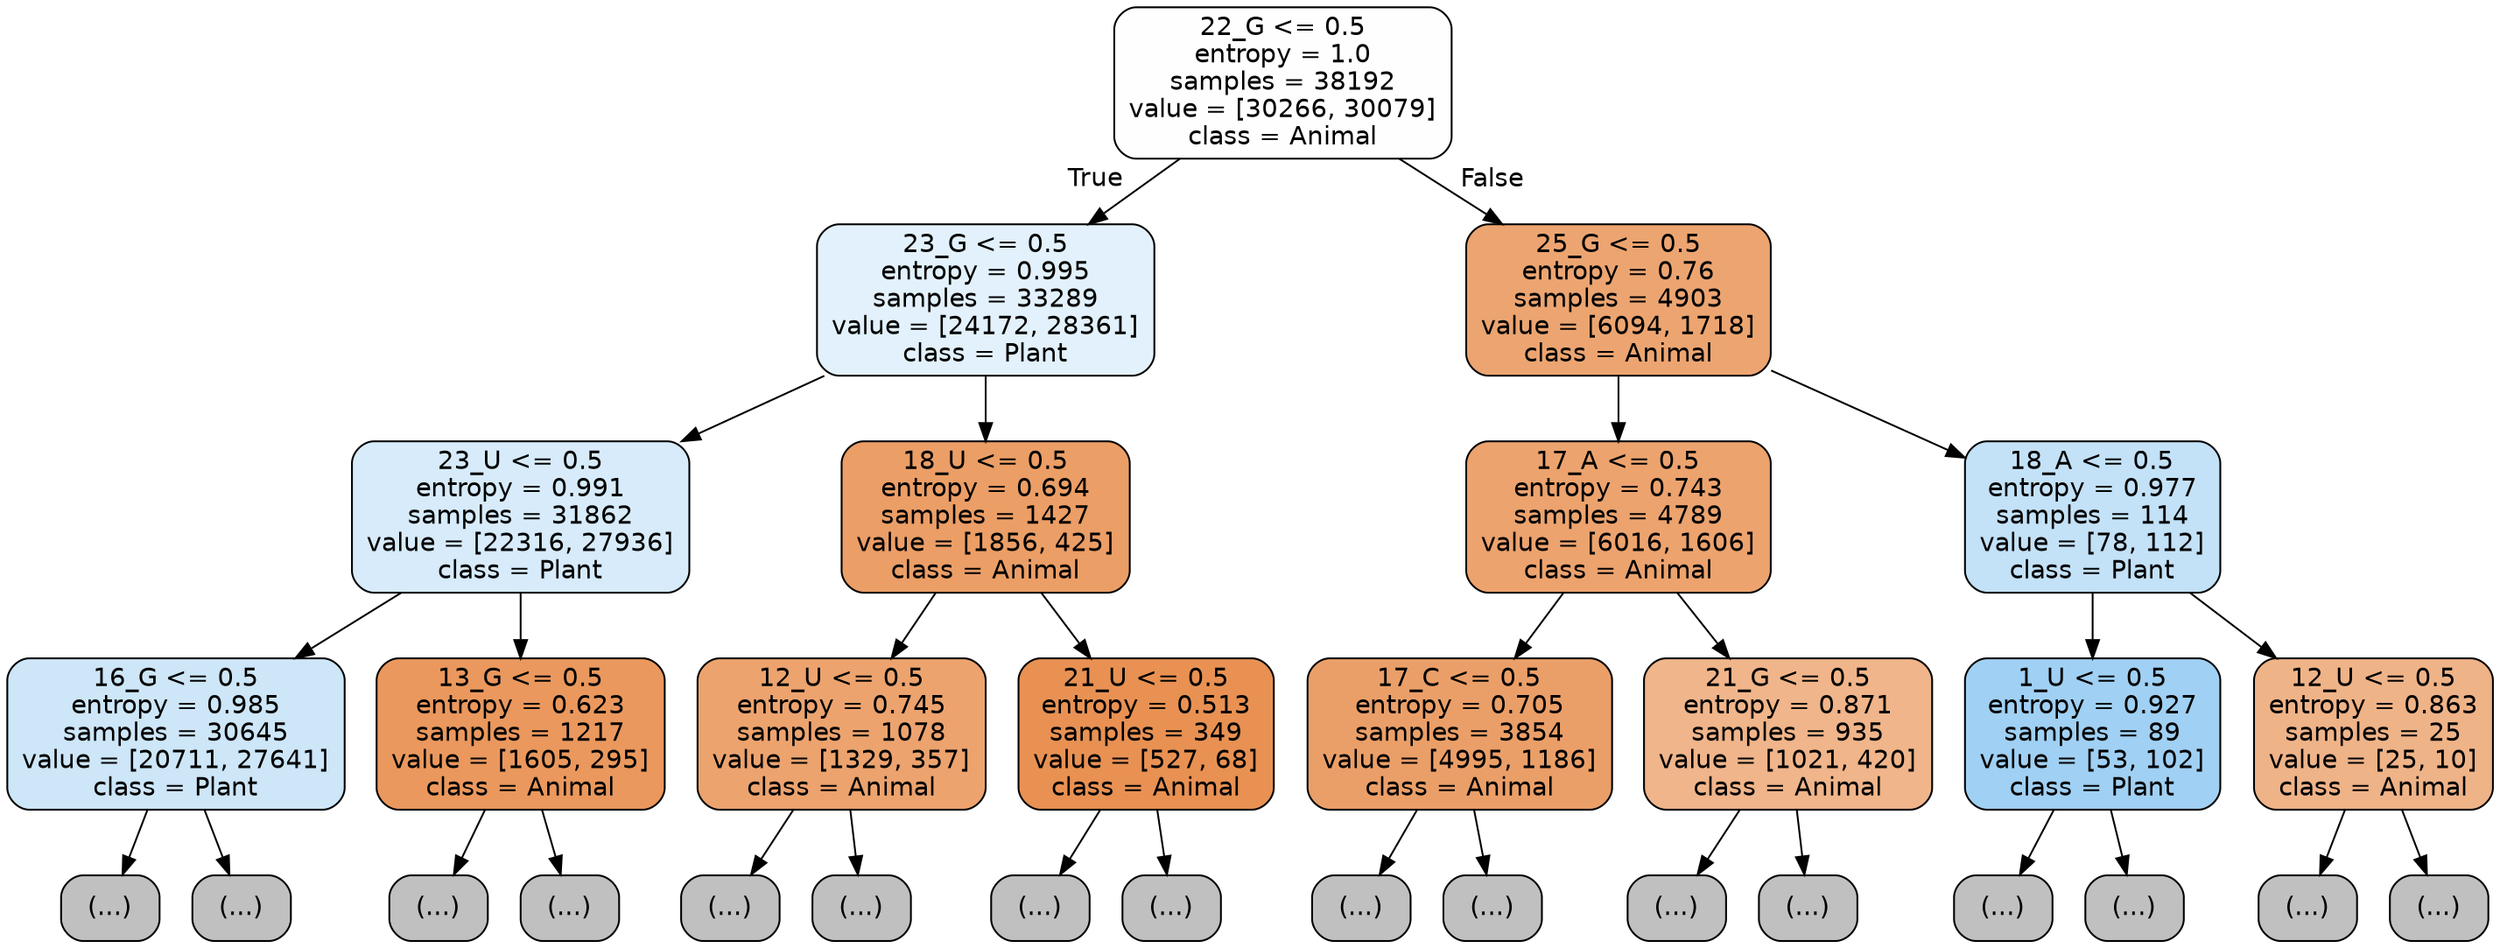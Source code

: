 digraph Tree {
node [shape=box, style="filled, rounded", color="black", fontname="helvetica"] ;
edge [fontname="helvetica"] ;
0 [label="22_G <= 0.5\nentropy = 1.0\nsamples = 38192\nvalue = [30266, 30079]\nclass = Animal", fillcolor="#fffefe"] ;
1 [label="23_G <= 0.5\nentropy = 0.995\nsamples = 33289\nvalue = [24172, 28361]\nclass = Plant", fillcolor="#e2f1fb"] ;
0 -> 1 [labeldistance=2.5, labelangle=45, headlabel="True"] ;
2 [label="23_U <= 0.5\nentropy = 0.991\nsamples = 31862\nvalue = [22316, 27936]\nclass = Plant", fillcolor="#d7ebfa"] ;
1 -> 2 ;
3 [label="16_G <= 0.5\nentropy = 0.985\nsamples = 30645\nvalue = [20711, 27641]\nclass = Plant", fillcolor="#cde6f8"] ;
2 -> 3 ;
4 [label="(...)", fillcolor="#C0C0C0"] ;
3 -> 4 ;
10067 [label="(...)", fillcolor="#C0C0C0"] ;
3 -> 10067 ;
13748 [label="13_G <= 0.5\nentropy = 0.623\nsamples = 1217\nvalue = [1605, 295]\nclass = Animal", fillcolor="#ea985d"] ;
2 -> 13748 ;
13749 [label="(...)", fillcolor="#C0C0C0"] ;
13748 -> 13749 ;
14124 [label="(...)", fillcolor="#C0C0C0"] ;
13748 -> 14124 ;
14253 [label="18_U <= 0.5\nentropy = 0.694\nsamples = 1427\nvalue = [1856, 425]\nclass = Animal", fillcolor="#eb9e66"] ;
1 -> 14253 ;
14254 [label="12_U <= 0.5\nentropy = 0.745\nsamples = 1078\nvalue = [1329, 357]\nclass = Animal", fillcolor="#eca36e"] ;
14253 -> 14254 ;
14255 [label="(...)", fillcolor="#C0C0C0"] ;
14254 -> 14255 ;
14560 [label="(...)", fillcolor="#C0C0C0"] ;
14254 -> 14560 ;
14635 [label="21_U <= 0.5\nentropy = 0.513\nsamples = 349\nvalue = [527, 68]\nclass = Animal", fillcolor="#e89153"] ;
14253 -> 14635 ;
14636 [label="(...)", fillcolor="#C0C0C0"] ;
14635 -> 14636 ;
14719 [label="(...)", fillcolor="#C0C0C0"] ;
14635 -> 14719 ;
14734 [label="25_G <= 0.5\nentropy = 0.76\nsamples = 4903\nvalue = [6094, 1718]\nclass = Animal", fillcolor="#eca571"] ;
0 -> 14734 [labeldistance=2.5, labelangle=-45, headlabel="False"] ;
14735 [label="17_A <= 0.5\nentropy = 0.743\nsamples = 4789\nvalue = [6016, 1606]\nclass = Animal", fillcolor="#eca36e"] ;
14734 -> 14735 ;
14736 [label="17_C <= 0.5\nentropy = 0.705\nsamples = 3854\nvalue = [4995, 1186]\nclass = Animal", fillcolor="#eb9f68"] ;
14735 -> 14736 ;
14737 [label="(...)", fillcolor="#C0C0C0"] ;
14736 -> 14737 ;
15672 [label="(...)", fillcolor="#C0C0C0"] ;
14736 -> 15672 ;
16125 [label="21_G <= 0.5\nentropy = 0.871\nsamples = 935\nvalue = [1021, 420]\nclass = Animal", fillcolor="#f0b58a"] ;
14735 -> 16125 ;
16126 [label="(...)", fillcolor="#C0C0C0"] ;
16125 -> 16126 ;
16431 [label="(...)", fillcolor="#C0C0C0"] ;
16125 -> 16431 ;
16576 [label="18_A <= 0.5\nentropy = 0.977\nsamples = 114\nvalue = [78, 112]\nclass = Plant", fillcolor="#c3e1f7"] ;
14734 -> 16576 ;
16577 [label="1_U <= 0.5\nentropy = 0.927\nsamples = 89\nvalue = [53, 102]\nclass = Plant", fillcolor="#a0d0f3"] ;
16576 -> 16577 ;
16578 [label="(...)", fillcolor="#C0C0C0"] ;
16577 -> 16578 ;
16609 [label="(...)", fillcolor="#C0C0C0"] ;
16577 -> 16609 ;
16626 [label="12_U <= 0.5\nentropy = 0.863\nsamples = 25\nvalue = [25, 10]\nclass = Animal", fillcolor="#efb388"] ;
16576 -> 16626 ;
16627 [label="(...)", fillcolor="#C0C0C0"] ;
16626 -> 16627 ;
16634 [label="(...)", fillcolor="#C0C0C0"] ;
16626 -> 16634 ;
}